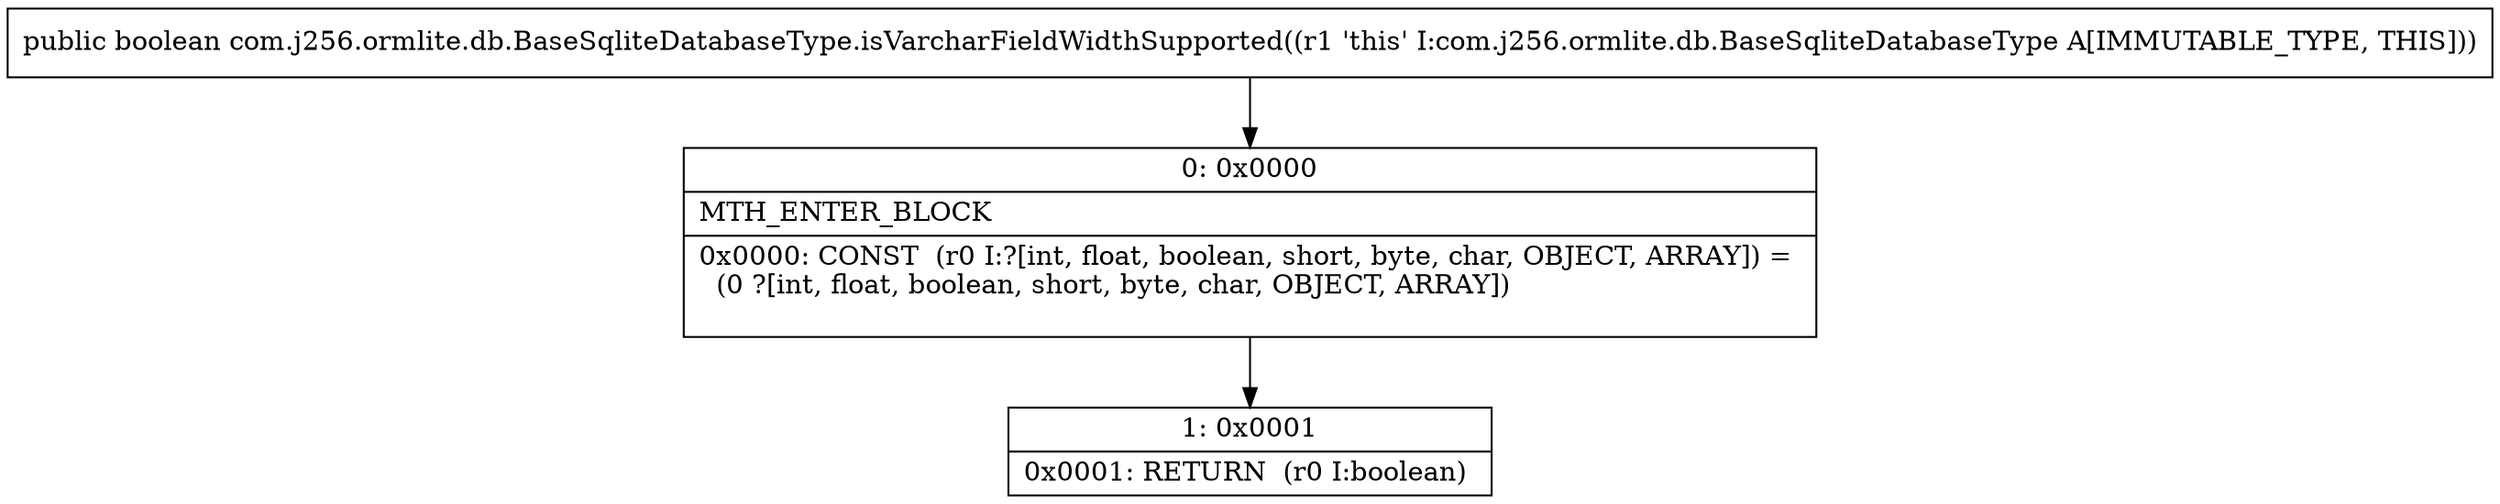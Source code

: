 digraph "CFG forcom.j256.ormlite.db.BaseSqliteDatabaseType.isVarcharFieldWidthSupported()Z" {
Node_0 [shape=record,label="{0\:\ 0x0000|MTH_ENTER_BLOCK\l|0x0000: CONST  (r0 I:?[int, float, boolean, short, byte, char, OBJECT, ARRAY]) = \l  (0 ?[int, float, boolean, short, byte, char, OBJECT, ARRAY])\l \l}"];
Node_1 [shape=record,label="{1\:\ 0x0001|0x0001: RETURN  (r0 I:boolean) \l}"];
MethodNode[shape=record,label="{public boolean com.j256.ormlite.db.BaseSqliteDatabaseType.isVarcharFieldWidthSupported((r1 'this' I:com.j256.ormlite.db.BaseSqliteDatabaseType A[IMMUTABLE_TYPE, THIS])) }"];
MethodNode -> Node_0;
Node_0 -> Node_1;
}

